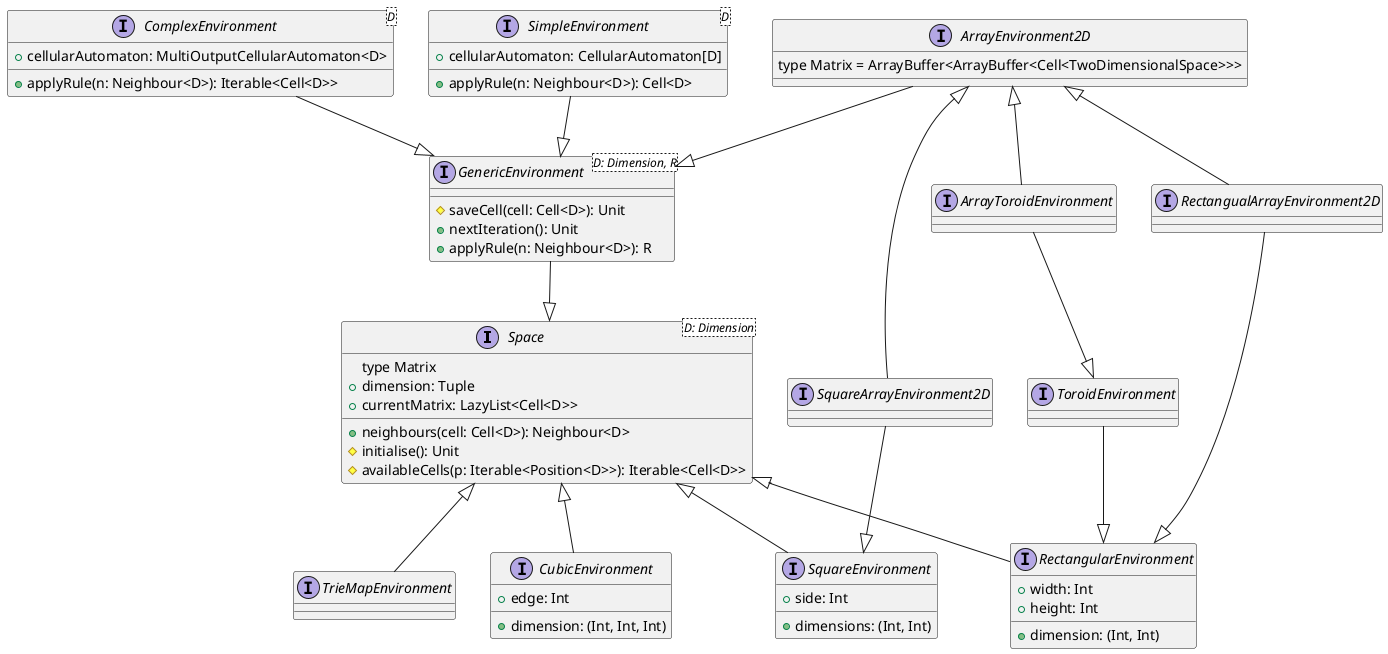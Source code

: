 @startuml enva

interface Space<D: Dimension> {
    type Matrix
    + dimension: Tuple
    + currentMatrix: LazyList<Cell<D>>
    + neighbours(cell: Cell<D>): Neighbour<D>
    # initialise(): Unit
    # availableCells(p: Iterable<Position<D>>): Iterable<Cell<D>>

}

interface GenericEnvironment<D: Dimension, R> {
    # saveCell(cell: Cell<D>): Unit
    + nextIteration(): Unit
    + applyRule(n: Neighbour<D>): R
}

interface SimpleEnvironment<D> {
    + cellularAutomaton: CellularAutomaton[D]
    + applyRule(n: Neighbour<D>): Cell<D>
}

interface ComplexEnvironment<D> {
    + cellularAutomaton: MultiOutputCellularAutomaton<D>
    + applyRule(n: Neighbour<D>): Iterable<Cell<D>>
}

interface ArrayEnvironment2D {
    type Matrix = ArrayBuffer<ArrayBuffer<Cell<TwoDimensionalSpace>>>
}

interface ArrayToroidEnvironment
interface SquareArrayEnvironment2D
interface RectangualArrayEnvironment2D

GenericEnvironment -down-|> Space
SimpleEnvironment -down-|> GenericEnvironment
ComplexEnvironment -down-|> GenericEnvironment
ArrayEnvironment2D -down-|> GenericEnvironment

ArrayToroidEnvironment -down-|> ToroidEnvironment
ArrayToroidEnvironment -up-|> ArrayEnvironment2D
SquareArrayEnvironment2D -down-|> SquareEnvironment
SquareArrayEnvironment2D -up-|> ArrayEnvironment2D
RectangualArrayEnvironment2D -down-|> RectangularEnvironment
RectangualArrayEnvironment2D -up-|> ArrayEnvironment2D

interface SquareEnvironment {
    + side: Int
    + dimensions: (Int, Int)
}

interface CubicEnvironment {
    + edge: Int
    + dimension: (Int, Int, Int)
}


interface ToroidEnvironment {}

interface TrieMapEnvironment {}

interface RectangularEnvironment {
    + width: Int
    + height: Int
    + dimension: (Int, Int)
}

SquareEnvironment -up-|> Space
CubicEnvironment -up-|> Space
RectangularEnvironment -up-|> Space
TrieMapEnvironment -up-|> Space

ToroidEnvironment -right-|> RectangularEnvironment

@enduml